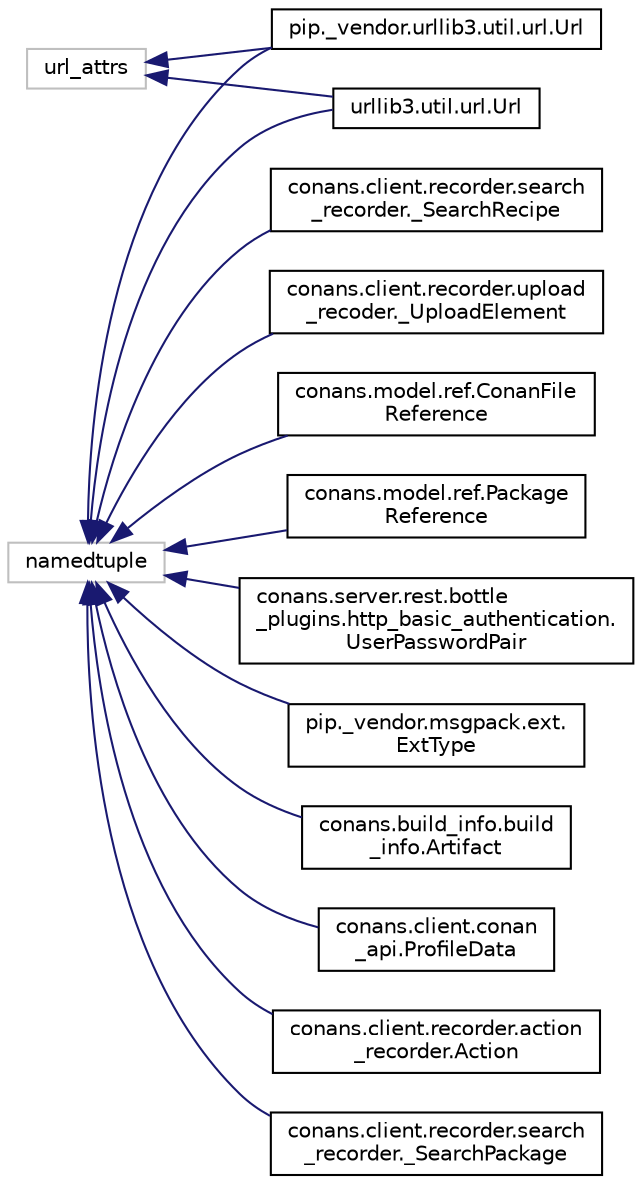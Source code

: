 digraph "Graphical Class Hierarchy"
{
 // LATEX_PDF_SIZE
  edge [fontname="Helvetica",fontsize="10",labelfontname="Helvetica",labelfontsize="10"];
  node [fontname="Helvetica",fontsize="10",shape=record];
  rankdir="LR";
  Node3183 [label="url_attrs",height=0.2,width=0.4,color="grey75", fillcolor="white", style="filled",tooltip=" "];
  Node3183 -> Node0 [dir="back",color="midnightblue",fontsize="10",style="solid",fontname="Helvetica"];
  Node0 [label="pip._vendor.urllib3.util.url.Url",height=0.2,width=0.4,color="black", fillcolor="white", style="filled",URL="$classpip_1_1__vendor_1_1urllib3_1_1util_1_1url_1_1Url.html",tooltip=" "];
  Node3183 -> Node3185 [dir="back",color="midnightblue",fontsize="10",style="solid",fontname="Helvetica"];
  Node3185 [label="urllib3.util.url.Url",height=0.2,width=0.4,color="black", fillcolor="white", style="filled",URL="$classurllib3_1_1util_1_1url_1_1Url.html",tooltip=" "];
  Node3568 [label="namedtuple",height=0.2,width=0.4,color="grey75", fillcolor="white", style="filled",tooltip=" "];
  Node3568 -> Node3569 [dir="back",color="midnightblue",fontsize="10",style="solid",fontname="Helvetica"];
  Node3569 [label="conans.build_info.build\l_info.Artifact",height=0.2,width=0.4,color="black", fillcolor="white", style="filled",URL="$classconans_1_1build__info_1_1build__info_1_1Artifact.html",tooltip=" "];
  Node3568 -> Node3570 [dir="back",color="midnightblue",fontsize="10",style="solid",fontname="Helvetica"];
  Node3570 [label="conans.client.conan\l_api.ProfileData",height=0.2,width=0.4,color="black", fillcolor="white", style="filled",URL="$classconans_1_1client_1_1conan__api_1_1ProfileData.html",tooltip=" "];
  Node3568 -> Node3571 [dir="back",color="midnightblue",fontsize="10",style="solid",fontname="Helvetica"];
  Node3571 [label="conans.client.recorder.action\l_recorder.Action",height=0.2,width=0.4,color="black", fillcolor="white", style="filled",URL="$classconans_1_1client_1_1recorder_1_1action__recorder_1_1Action.html",tooltip=" "];
  Node3568 -> Node3572 [dir="back",color="midnightblue",fontsize="10",style="solid",fontname="Helvetica"];
  Node3572 [label="conans.client.recorder.search\l_recorder._SearchPackage",height=0.2,width=0.4,color="black", fillcolor="white", style="filled",URL="$classconans_1_1client_1_1recorder_1_1search__recorder_1_1__SearchPackage.html",tooltip=" "];
  Node3568 -> Node3573 [dir="back",color="midnightblue",fontsize="10",style="solid",fontname="Helvetica"];
  Node3573 [label="conans.client.recorder.search\l_recorder._SearchRecipe",height=0.2,width=0.4,color="black", fillcolor="white", style="filled",URL="$classconans_1_1client_1_1recorder_1_1search__recorder_1_1__SearchRecipe.html",tooltip=" "];
  Node3568 -> Node3574 [dir="back",color="midnightblue",fontsize="10",style="solid",fontname="Helvetica"];
  Node3574 [label="conans.client.recorder.upload\l_recoder._UploadElement",height=0.2,width=0.4,color="black", fillcolor="white", style="filled",URL="$classconans_1_1client_1_1recorder_1_1upload__recoder_1_1__UploadElement.html",tooltip=" "];
  Node3568 -> Node3575 [dir="back",color="midnightblue",fontsize="10",style="solid",fontname="Helvetica"];
  Node3575 [label="conans.model.ref.ConanFile\lReference",height=0.2,width=0.4,color="black", fillcolor="white", style="filled",URL="$classconans_1_1model_1_1ref_1_1ConanFileReference.html",tooltip=" "];
  Node3568 -> Node3576 [dir="back",color="midnightblue",fontsize="10",style="solid",fontname="Helvetica"];
  Node3576 [label="conans.model.ref.Package\lReference",height=0.2,width=0.4,color="black", fillcolor="white", style="filled",URL="$classconans_1_1model_1_1ref_1_1PackageReference.html",tooltip=" "];
  Node3568 -> Node3577 [dir="back",color="midnightblue",fontsize="10",style="solid",fontname="Helvetica"];
  Node3577 [label="conans.server.rest.bottle\l_plugins.http_basic_authentication.\lUserPasswordPair",height=0.2,width=0.4,color="black", fillcolor="white", style="filled",URL="$classconans_1_1server_1_1rest_1_1bottle__plugins_1_1http__basic__authentication_1_1UserPasswordPair.html",tooltip=" "];
  Node3568 -> Node3578 [dir="back",color="midnightblue",fontsize="10",style="solid",fontname="Helvetica"];
  Node3578 [label="pip._vendor.msgpack.ext.\lExtType",height=0.2,width=0.4,color="black", fillcolor="white", style="filled",URL="$classpip_1_1__vendor_1_1msgpack_1_1ext_1_1ExtType.html",tooltip=" "];
  Node3568 -> Node0 [dir="back",color="midnightblue",fontsize="10",style="solid",fontname="Helvetica"];
  Node3568 -> Node3185 [dir="back",color="midnightblue",fontsize="10",style="solid",fontname="Helvetica"];
}
